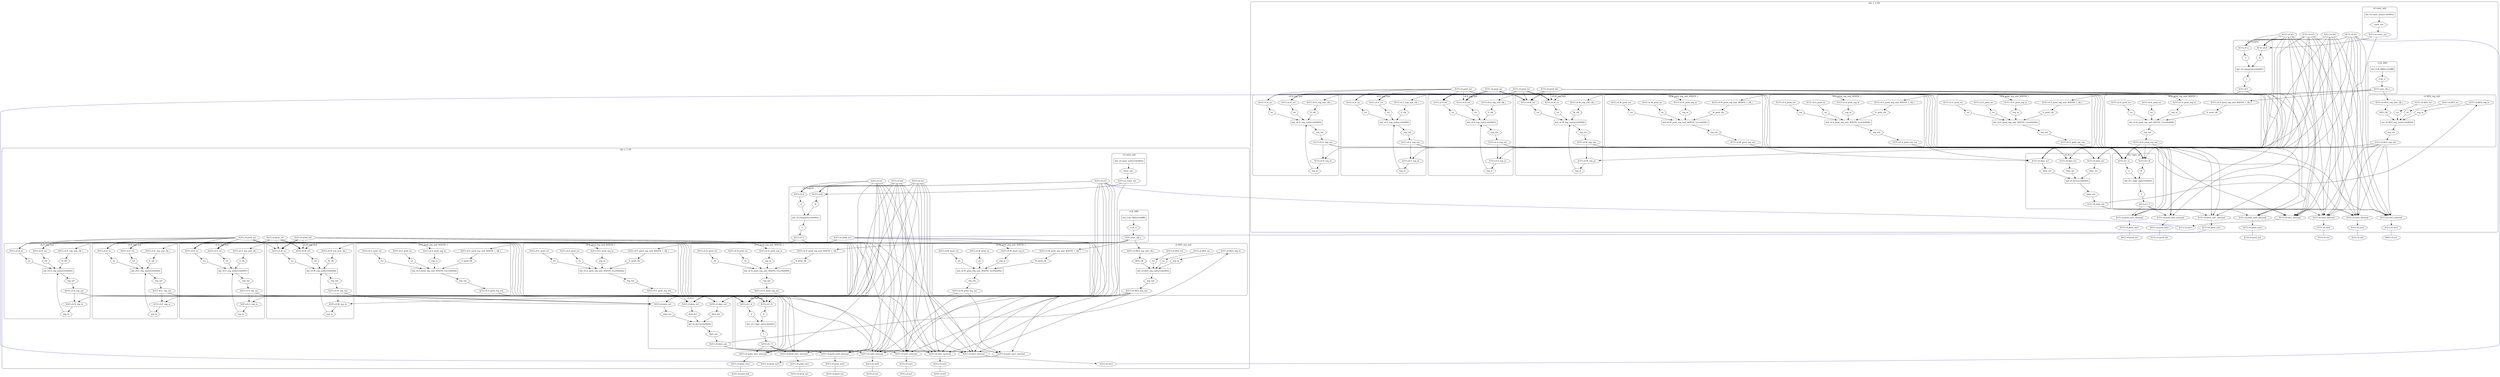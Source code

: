 digraph G {
rankdir=TB;
layout=dot;
subgraph cluster_1_3 {
label="tile_1_3_PE";
margin=15;
style=rounded;
rank=source;
subgraph cluster_1_3_CLK_DRV {
label="CLK_DRV";
"X1Y3.bel_CLK_DRV" [label="bel_CLK_DRV(z=0xffff)", shape=box];
"X1Y3.CLK_DRV.CLK_O" [label="CLK_O", shape=hexagon];
"X1Y3.bel_CLK_DRV" -> "X1Y3.CLK_DRV.CLK_O";
"X1Y3.user_clk_o";
"X1Y3.CLK_DRV.CLK_O" -> "X1Y3.user_clk_o";
}

subgraph "cluster_1_3_c0.ALU" {
label="c0.ALU";
"X1Y3.bel_c0.ALU" [label="bel_c0.ALU(z=0x0000)", shape=box];
"X1Y3.c0.ALU.data_in1" [label="data_in1", shape=hexagon];
"X1Y3.c0.data_in1";
"X1Y3.c0.data_in1" -> "X1Y3.c0.ALU.data_in1";
"X1Y3.c0.ALU.data_in1" -> "X1Y3.bel_c0.ALU";
"X1Y3.c0.ALU.data_in2" [label="data_in2", shape=hexagon];
"X1Y3.c0.data_in2";
"X1Y3.c0.data_in2" -> "X1Y3.c0.ALU.data_in2";
"X1Y3.c0.ALU.data_in2" -> "X1Y3.bel_c0.ALU";
"X1Y3.c0.ALU.data_in3" [label="data_in3", shape=hexagon];
"X1Y3.c0.data_in3";
"X1Y3.c0.data_in3" -> "X1Y3.c0.ALU.data_in3";
"X1Y3.c0.ALU.data_in3" -> "X1Y3.bel_c0.ALU";
"X1Y3.c0.ALU.data_out" [label="data_out", shape=hexagon];
"X1Y3.bel_c0.ALU" -> "X1Y3.c0.ALU.data_out";
"X1Y3.c0.data_out";
"X1Y3.c0.ALU.data_out" -> "X1Y3.c0.data_out";
}

subgraph "cluster_1_3_c0.compare" {
label="c0.compare";
"X1Y3.bel_c0.compare" [label="bel_c0.compare(z=0x0001)", shape=box];
"X1Y3.c0.compare.A" [label=A, shape=hexagon];
"X1Y3.c0.A";
"X1Y3.c0.A" -> "X1Y3.c0.compare.A";
"X1Y3.c0.compare.A" -> "X1Y3.bel_c0.compare";
"X1Y3.c0.compare.B" [label=B, shape=hexagon];
"X1Y3.c0.B";
"X1Y3.c0.B" -> "X1Y3.c0.compare.B";
"X1Y3.c0.compare.B" -> "X1Y3.bel_c0.compare";
"X1Y3.c0.compare.Y" [label=Y, shape=hexagon];
"X1Y3.bel_c0.compare" -> "X1Y3.c0.compare.Y";
"X1Y3.c0.Y";
"X1Y3.c0.compare.Y" -> "X1Y3.c0.Y";
}

subgraph "cluster_1_3_c0.const_unit" {
label="c0.const_unit";
"X1Y3.bel_c0.const_unit" [label="bel_c0.const_unit(z=0x0002)", shape=box];
"X1Y3.c0.const_unit.const_out" [label="const_out", shape=hexagon];
"X1Y3.bel_c0.const_unit" -> "X1Y3.c0.const_unit.const_out";
"X1Y3.c0.const_out";
"X1Y3.c0.const_unit.const_out" -> "X1Y3.c0.const_out";
}

subgraph "cluster_1_3_c0.l_logic_op" {
label="c0.l_logic_op";
"X1Y3.bel_c0.l_logic_op" [label="bel_c0.l_logic_op(z=0x0003)", shape=box];
"X1Y3.c0.l_logic_op.Y" [label=Y, shape=hexagon];
"X1Y3.bel_c0.l_logic_op" -> "X1Y3.c0.l_logic_op.Y";
"X1Y3.c0.l_Y";
"X1Y3.c0.l_logic_op.Y" -> "X1Y3.c0.l_Y";
"X1Y3.c0.l_logic_op.A" [label=A, shape=hexagon];
"X1Y3.c0.l_A";
"X1Y3.c0.l_A" -> "X1Y3.c0.l_logic_op.A";
"X1Y3.c0.l_logic_op.A" -> "X1Y3.bel_c0.l_logic_op";
"X1Y3.c0.l_logic_op.B" [label=B, shape=hexagon];
"X1Y3.c0.l_B";
"X1Y3.c0.l_B" -> "X1Y3.c0.l_logic_op.B";
"X1Y3.c0.l_logic_op.B" -> "X1Y3.bel_c0.l_logic_op";
}

subgraph "cluster_1_3_c0.RES_reg_unit" {
label="c0.RES_reg_unit";
"X1Y3.bel_c0.RES_reg_unit" [label="bel_c0.RES_reg_unit(z=0x0004)", shape=box];
"X1Y3.c0.RES_reg_unit.en" [label=en, shape=hexagon];
"X1Y3.c0.RES_en";
"X1Y3.c0.RES_en" -> "X1Y3.c0.RES_reg_unit.en";
"X1Y3.c0.RES_reg_unit.en" -> "X1Y3.bel_c0.RES_reg_unit";
"X1Y3.c0.RES_reg_unit.reg_in" [label="reg_in", shape=hexagon];
"X1Y3.c0.RES_reg_in";
"X1Y3.c0.RES_reg_in" -> "X1Y3.c0.RES_reg_unit.reg_in";
"X1Y3.c0.RES_reg_unit.reg_in" -> "X1Y3.bel_c0.RES_reg_unit";
"X1Y3.c0.RES_reg_unit.rst" [label=rst, shape=hexagon];
"X1Y3.c0.RES_rst";
"X1Y3.c0.RES_rst" -> "X1Y3.c0.RES_reg_unit.rst";
"X1Y3.c0.RES_reg_unit.rst" -> "X1Y3.bel_c0.RES_reg_unit";
"X1Y3.c0.RES_reg_unit.reg_out" [label="reg_out", shape=hexagon];
"X1Y3.bel_c0.RES_reg_unit" -> "X1Y3.c0.RES_reg_unit.reg_out";
"X1Y3.c0.RES_reg_out";
"X1Y3.c0.RES_reg_unit.reg_out" -> "X1Y3.c0.RES_reg_out";
"X1Y3.c0.RES_reg_unit.RES_clk" [label="RES_clk", shape=hexagon];
"X1Y3.c0.RES_reg_unit_clk_i";
"X1Y3.c0.RES_reg_unit_clk_i" -> "X1Y3.c0.RES_reg_unit.RES_clk";
"X1Y3.c0.RES_reg_unit.RES_clk" -> "X1Y3.bel_c0.RES_reg_unit";
}

subgraph "cluster_1_3_c0.N_reg_unit" {
label="c0.N_reg_unit";
"X1Y3.bel_c0.N_reg_unit" [label="bel_c0.N_reg_unit(z=0x0005)", shape=box];
"X1Y3.c0.N_reg_unit.en" [label=en, shape=hexagon];
"X1Y3.c0.N_en";
"X1Y3.c0.N_en" -> "X1Y3.c0.N_reg_unit.en";
"X1Y3.c0.N_reg_unit.en" -> "X1Y3.bel_c0.N_reg_unit";
"X1Y3.c0.N_reg_unit.reg_in" [label="reg_in", shape=hexagon];
"X1Y3.c0.N_reg_in";
"X1Y3.c0.N_reg_in" -> "X1Y3.c0.N_reg_unit.reg_in";
"X1Y3.c0.N_reg_unit.reg_in" -> "X1Y3.bel_c0.N_reg_unit";
"X1Y3.c0.N_reg_unit.rst" [label=rst, shape=hexagon];
"X1Y3.c0.N_rst";
"X1Y3.c0.N_rst" -> "X1Y3.c0.N_reg_unit.rst";
"X1Y3.c0.N_reg_unit.rst" -> "X1Y3.bel_c0.N_reg_unit";
"X1Y3.c0.N_reg_unit.reg_out" [label="reg_out", shape=hexagon];
"X1Y3.bel_c0.N_reg_unit" -> "X1Y3.c0.N_reg_unit.reg_out";
"X1Y3.c0.N_reg_out";
"X1Y3.c0.N_reg_unit.reg_out" -> "X1Y3.c0.N_reg_out";
"X1Y3.c0.N_reg_unit.N_clk" [label="N_clk", shape=hexagon];
"X1Y3.c0.N_reg_unit_clk_i";
"X1Y3.c0.N_reg_unit_clk_i" -> "X1Y3.c0.N_reg_unit.N_clk";
"X1Y3.c0.N_reg_unit.N_clk" -> "X1Y3.bel_c0.N_reg_unit";
}

subgraph "cluster_1_3_c0.E_reg_unit" {
label="c0.E_reg_unit";
"X1Y3.bel_c0.E_reg_unit" [label="bel_c0.E_reg_unit(z=0x0006)", shape=box];
"X1Y3.c0.E_reg_unit.en" [label=en, shape=hexagon];
"X1Y3.c0.E_en";
"X1Y3.c0.E_en" -> "X1Y3.c0.E_reg_unit.en";
"X1Y3.c0.E_reg_unit.en" -> "X1Y3.bel_c0.E_reg_unit";
"X1Y3.c0.E_reg_unit.reg_in" [label="reg_in", shape=hexagon];
"X1Y3.c0.E_reg_in";
"X1Y3.c0.E_reg_in" -> "X1Y3.c0.E_reg_unit.reg_in";
"X1Y3.c0.E_reg_unit.reg_in" -> "X1Y3.bel_c0.E_reg_unit";
"X1Y3.c0.E_reg_unit.rst" [label=rst, shape=hexagon];
"X1Y3.c0.E_rst";
"X1Y3.c0.E_rst" -> "X1Y3.c0.E_reg_unit.rst";
"X1Y3.c0.E_reg_unit.rst" -> "X1Y3.bel_c0.E_reg_unit";
"X1Y3.c0.E_reg_unit.reg_out" [label="reg_out", shape=hexagon];
"X1Y3.bel_c0.E_reg_unit" -> "X1Y3.c0.E_reg_unit.reg_out";
"X1Y3.c0.E_reg_out";
"X1Y3.c0.E_reg_unit.reg_out" -> "X1Y3.c0.E_reg_out";
"X1Y3.c0.E_reg_unit.E_clk" [label="E_clk", shape=hexagon];
"X1Y3.c0.E_reg_unit_clk_i";
"X1Y3.c0.E_reg_unit_clk_i" -> "X1Y3.c0.E_reg_unit.E_clk";
"X1Y3.c0.E_reg_unit.E_clk" -> "X1Y3.bel_c0.E_reg_unit";
}

subgraph "cluster_1_3_c0.S_reg_unit" {
label="c0.S_reg_unit";
"X1Y3.bel_c0.S_reg_unit" [label="bel_c0.S_reg_unit(z=0x0007)", shape=box];
"X1Y3.c0.S_reg_unit.en" [label=en, shape=hexagon];
"X1Y3.c0.S_en";
"X1Y3.c0.S_en" -> "X1Y3.c0.S_reg_unit.en";
"X1Y3.c0.S_reg_unit.en" -> "X1Y3.bel_c0.S_reg_unit";
"X1Y3.c0.S_reg_unit.reg_in" [label="reg_in", shape=hexagon];
"X1Y3.c0.S_reg_in";
"X1Y3.c0.S_reg_in" -> "X1Y3.c0.S_reg_unit.reg_in";
"X1Y3.c0.S_reg_unit.reg_in" -> "X1Y3.bel_c0.S_reg_unit";
"X1Y3.c0.S_reg_unit.rst" [label=rst, shape=hexagon];
"X1Y3.c0.S_rst";
"X1Y3.c0.S_rst" -> "X1Y3.c0.S_reg_unit.rst";
"X1Y3.c0.S_reg_unit.rst" -> "X1Y3.bel_c0.S_reg_unit";
"X1Y3.c0.S_reg_unit.reg_out" [label="reg_out", shape=hexagon];
"X1Y3.bel_c0.S_reg_unit" -> "X1Y3.c0.S_reg_unit.reg_out";
"X1Y3.c0.S_reg_out";
"X1Y3.c0.S_reg_unit.reg_out" -> "X1Y3.c0.S_reg_out";
"X1Y3.c0.S_reg_unit.S_clk" [label="S_clk", shape=hexagon];
"X1Y3.c0.S_reg_unit_clk_i";
"X1Y3.c0.S_reg_unit_clk_i" -> "X1Y3.c0.S_reg_unit.S_clk";
"X1Y3.c0.S_reg_unit.S_clk" -> "X1Y3.bel_c0.S_reg_unit";
}

subgraph "cluster_1_3_c0.W_reg_unit" {
label="c0.W_reg_unit";
"X1Y3.bel_c0.W_reg_unit" [label="bel_c0.W_reg_unit(z=0x0008)", shape=box];
"X1Y3.c0.W_reg_unit.en" [label=en, shape=hexagon];
"X1Y3.c0.W_en";
"X1Y3.c0.W_en" -> "X1Y3.c0.W_reg_unit.en";
"X1Y3.c0.W_reg_unit.en" -> "X1Y3.bel_c0.W_reg_unit";
"X1Y3.c0.W_reg_unit.reg_in" [label="reg_in", shape=hexagon];
"X1Y3.c0.W_reg_in";
"X1Y3.c0.W_reg_in" -> "X1Y3.c0.W_reg_unit.reg_in";
"X1Y3.c0.W_reg_unit.reg_in" -> "X1Y3.bel_c0.W_reg_unit";
"X1Y3.c0.W_reg_unit.rst" [label=rst, shape=hexagon];
"X1Y3.c0.W_rst";
"X1Y3.c0.W_rst" -> "X1Y3.c0.W_reg_unit.rst";
"X1Y3.c0.W_reg_unit.rst" -> "X1Y3.bel_c0.W_reg_unit";
"X1Y3.c0.W_reg_unit.reg_out" [label="reg_out", shape=hexagon];
"X1Y3.bel_c0.W_reg_unit" -> "X1Y3.c0.W_reg_unit.reg_out";
"X1Y3.c0.W_reg_out";
"X1Y3.c0.W_reg_unit.reg_out" -> "X1Y3.c0.W_reg_out";
"X1Y3.c0.W_reg_unit.W_clk" [label="W_clk", shape=hexagon];
"X1Y3.c0.W_reg_unit_clk_i";
"X1Y3.c0.W_reg_unit_clk_i" -> "X1Y3.c0.W_reg_unit.W_clk";
"X1Y3.c0.W_reg_unit.W_clk" -> "X1Y3.bel_c0.W_reg_unit";
}

subgraph "cluster_1_3_c0.N_pred_reg_unit_WIDTH_1" {
label="c0.N_pred_reg_unit_WIDTH_1";
"X1Y3.bel_c0.N_pred_reg_unit_WIDTH_1" [label="bel_c0.N_pred_reg_unit_WIDTH_1(z=0x0009)", shape=box];
"X1Y3.c0.N_pred_reg_unit_WIDTH_1.en" [label=en, shape=hexagon];
"X1Y3.c0.N_pred_en";
"X1Y3.c0.N_pred_en" -> "X1Y3.c0.N_pred_reg_unit_WIDTH_1.en";
"X1Y3.c0.N_pred_reg_unit_WIDTH_1.en" -> "X1Y3.bel_c0.N_pred_reg_unit_WIDTH_1";
"X1Y3.c0.N_pred_reg_unit_WIDTH_1.rst" [label=rst, shape=hexagon];
"X1Y3.c0.N_pred_rst";
"X1Y3.c0.N_pred_rst" -> "X1Y3.c0.N_pred_reg_unit_WIDTH_1.rst";
"X1Y3.c0.N_pred_reg_unit_WIDTH_1.rst" -> "X1Y3.bel_c0.N_pred_reg_unit_WIDTH_1";
"X1Y3.c0.N_pred_reg_unit_WIDTH_1.reg_in" [label="reg_in", shape=hexagon];
"X1Y3.c0.N_pred_reg_in";
"X1Y3.c0.N_pred_reg_in" -> "X1Y3.c0.N_pred_reg_unit_WIDTH_1.reg_in";
"X1Y3.c0.N_pred_reg_unit_WIDTH_1.reg_in" -> "X1Y3.bel_c0.N_pred_reg_unit_WIDTH_1";
"X1Y3.c0.N_pred_reg_unit_WIDTH_1.reg_out" [label="reg_out", shape=hexagon];
"X1Y3.bel_c0.N_pred_reg_unit_WIDTH_1" -> "X1Y3.c0.N_pred_reg_unit_WIDTH_1.reg_out";
"X1Y3.c0.N_pred_reg_out";
"X1Y3.c0.N_pred_reg_unit_WIDTH_1.reg_out" -> "X1Y3.c0.N_pred_reg_out";
"X1Y3.c0.N_pred_reg_unit_WIDTH_1.N_pred_clk" [label="N_pred_clk", shape=hexagon];
"X1Y3.c0.N_pred_reg_unit_WIDTH_1_clk_i";
"X1Y3.c0.N_pred_reg_unit_WIDTH_1_clk_i" -> "X1Y3.c0.N_pred_reg_unit_WIDTH_1.N_pred_clk";
"X1Y3.c0.N_pred_reg_unit_WIDTH_1.N_pred_clk" -> "X1Y3.bel_c0.N_pred_reg_unit_WIDTH_1";
}

subgraph "cluster_1_3_c0.E_pred_reg_unit_WIDTH_1" {
label="c0.E_pred_reg_unit_WIDTH_1";
"X1Y3.bel_c0.E_pred_reg_unit_WIDTH_1" [label="bel_c0.E_pred_reg_unit_WIDTH_1(z=0x000a)", shape=box];
"X1Y3.c0.E_pred_reg_unit_WIDTH_1.en" [label=en, shape=hexagon];
"X1Y3.c0.E_pred_en";
"X1Y3.c0.E_pred_en" -> "X1Y3.c0.E_pred_reg_unit_WIDTH_1.en";
"X1Y3.c0.E_pred_reg_unit_WIDTH_1.en" -> "X1Y3.bel_c0.E_pred_reg_unit_WIDTH_1";
"X1Y3.c0.E_pred_reg_unit_WIDTH_1.rst" [label=rst, shape=hexagon];
"X1Y3.c0.E_pred_rst";
"X1Y3.c0.E_pred_rst" -> "X1Y3.c0.E_pred_reg_unit_WIDTH_1.rst";
"X1Y3.c0.E_pred_reg_unit_WIDTH_1.rst" -> "X1Y3.bel_c0.E_pred_reg_unit_WIDTH_1";
"X1Y3.c0.E_pred_reg_unit_WIDTH_1.reg_in" [label="reg_in", shape=hexagon];
"X1Y3.c0.E_pred_reg_in";
"X1Y3.c0.E_pred_reg_in" -> "X1Y3.c0.E_pred_reg_unit_WIDTH_1.reg_in";
"X1Y3.c0.E_pred_reg_unit_WIDTH_1.reg_in" -> "X1Y3.bel_c0.E_pred_reg_unit_WIDTH_1";
"X1Y3.c0.E_pred_reg_unit_WIDTH_1.reg_out" [label="reg_out", shape=hexagon];
"X1Y3.bel_c0.E_pred_reg_unit_WIDTH_1" -> "X1Y3.c0.E_pred_reg_unit_WIDTH_1.reg_out";
"X1Y3.c0.E_pred_reg_out";
"X1Y3.c0.E_pred_reg_unit_WIDTH_1.reg_out" -> "X1Y3.c0.E_pred_reg_out";
"X1Y3.c0.E_pred_reg_unit_WIDTH_1.E_pred_clk" [label="E_pred_clk", shape=hexagon];
"X1Y3.c0.E_pred_reg_unit_WIDTH_1_clk_i";
"X1Y3.c0.E_pred_reg_unit_WIDTH_1_clk_i" -> "X1Y3.c0.E_pred_reg_unit_WIDTH_1.E_pred_clk";
"X1Y3.c0.E_pred_reg_unit_WIDTH_1.E_pred_clk" -> "X1Y3.bel_c0.E_pred_reg_unit_WIDTH_1";
}

subgraph "cluster_1_3_c0.S_pred_reg_unit_WIDTH_1" {
label="c0.S_pred_reg_unit_WIDTH_1";
"X1Y3.bel_c0.S_pred_reg_unit_WIDTH_1" [label="bel_c0.S_pred_reg_unit_WIDTH_1(z=0x000b)", shape=box];
"X1Y3.c0.S_pred_reg_unit_WIDTH_1.en" [label=en, shape=hexagon];
"X1Y3.c0.S_pred_en";
"X1Y3.c0.S_pred_en" -> "X1Y3.c0.S_pred_reg_unit_WIDTH_1.en";
"X1Y3.c0.S_pred_reg_unit_WIDTH_1.en" -> "X1Y3.bel_c0.S_pred_reg_unit_WIDTH_1";
"X1Y3.c0.S_pred_reg_unit_WIDTH_1.rst" [label=rst, shape=hexagon];
"X1Y3.c0.S_pred_rst";
"X1Y3.c0.S_pred_rst" -> "X1Y3.c0.S_pred_reg_unit_WIDTH_1.rst";
"X1Y3.c0.S_pred_reg_unit_WIDTH_1.rst" -> "X1Y3.bel_c0.S_pred_reg_unit_WIDTH_1";
"X1Y3.c0.S_pred_reg_unit_WIDTH_1.reg_in" [label="reg_in", shape=hexagon];
"X1Y3.c0.S_pred_reg_in";
"X1Y3.c0.S_pred_reg_in" -> "X1Y3.c0.S_pred_reg_unit_WIDTH_1.reg_in";
"X1Y3.c0.S_pred_reg_unit_WIDTH_1.reg_in" -> "X1Y3.bel_c0.S_pred_reg_unit_WIDTH_1";
"X1Y3.c0.S_pred_reg_unit_WIDTH_1.reg_out" [label="reg_out", shape=hexagon];
"X1Y3.bel_c0.S_pred_reg_unit_WIDTH_1" -> "X1Y3.c0.S_pred_reg_unit_WIDTH_1.reg_out";
"X1Y3.c0.S_pred_reg_out";
"X1Y3.c0.S_pred_reg_unit_WIDTH_1.reg_out" -> "X1Y3.c0.S_pred_reg_out";
"X1Y3.c0.S_pred_reg_unit_WIDTH_1.S_pred_clk" [label="S_pred_clk", shape=hexagon];
"X1Y3.c0.S_pred_reg_unit_WIDTH_1_clk_i";
"X1Y3.c0.S_pred_reg_unit_WIDTH_1_clk_i" -> "X1Y3.c0.S_pred_reg_unit_WIDTH_1.S_pred_clk";
"X1Y3.c0.S_pred_reg_unit_WIDTH_1.S_pred_clk" -> "X1Y3.bel_c0.S_pred_reg_unit_WIDTH_1";
}

subgraph "cluster_1_3_c0.W_pred_reg_unit_WIDTH_1" {
label="c0.W_pred_reg_unit_WIDTH_1";
"X1Y3.bel_c0.W_pred_reg_unit_WIDTH_1" [label="bel_c0.W_pred_reg_unit_WIDTH_1(z=0x000c)", shape=box];
"X1Y3.c0.W_pred_reg_unit_WIDTH_1.en" [label=en, shape=hexagon];
"X1Y3.c0.W_pred_en";
"X1Y3.c0.W_pred_en" -> "X1Y3.c0.W_pred_reg_unit_WIDTH_1.en";
"X1Y3.c0.W_pred_reg_unit_WIDTH_1.en" -> "X1Y3.bel_c0.W_pred_reg_unit_WIDTH_1";
"X1Y3.c0.W_pred_reg_unit_WIDTH_1.rst" [label=rst, shape=hexagon];
"X1Y3.c0.W_pred_rst";
"X1Y3.c0.W_pred_rst" -> "X1Y3.c0.W_pred_reg_unit_WIDTH_1.rst";
"X1Y3.c0.W_pred_reg_unit_WIDTH_1.rst" -> "X1Y3.bel_c0.W_pred_reg_unit_WIDTH_1";
"X1Y3.c0.W_pred_reg_unit_WIDTH_1.reg_in" [label="reg_in", shape=hexagon];
"X1Y3.c0.W_pred_reg_in";
"X1Y3.c0.W_pred_reg_in" -> "X1Y3.c0.W_pred_reg_unit_WIDTH_1.reg_in";
"X1Y3.c0.W_pred_reg_unit_WIDTH_1.reg_in" -> "X1Y3.bel_c0.W_pred_reg_unit_WIDTH_1";
"X1Y3.c0.W_pred_reg_unit_WIDTH_1.reg_out" [label="reg_out", shape=hexagon];
"X1Y3.bel_c0.W_pred_reg_unit_WIDTH_1" -> "X1Y3.c0.W_pred_reg_unit_WIDTH_1.reg_out";
"X1Y3.c0.W_pred_reg_out";
"X1Y3.c0.W_pred_reg_unit_WIDTH_1.reg_out" -> "X1Y3.c0.W_pred_reg_out";
"X1Y3.c0.W_pred_reg_unit_WIDTH_1.W_pred_clk" [label="W_pred_clk", shape=hexagon];
"X1Y3.c0.W_pred_reg_unit_WIDTH_1_clk_i";
"X1Y3.c0.W_pred_reg_unit_WIDTH_1_clk_i" -> "X1Y3.c0.W_pred_reg_unit_WIDTH_1.W_pred_clk";
"X1Y3.c0.W_pred_reg_unit_WIDTH_1.W_pred_clk" -> "X1Y3.bel_c0.W_pred_reg_unit_WIDTH_1";
}

"X1Y3.user_clk_o" -> "X1Y3.c0.RES_reg_unit_clk_i";
"X1Y3.user_clk_o" -> "X1Y3.c0.N_reg_unit_clk_i";
"X1Y3.user_clk_o" -> "X1Y3.c0.E_reg_unit_clk_i";
"X1Y3.user_clk_o" -> "X1Y3.c0.S_reg_unit_clk_i";
"X1Y3.user_clk_o" -> "X1Y3.c0.W_reg_unit_clk_i";
"X1Y3.user_clk_o" -> "X1Y3.c0.N_pred_reg_unit_WIDTH_1_clk_i";
"X1Y3.user_clk_o" -> "X1Y3.c0.E_pred_reg_unit_WIDTH_1_clk_i";
"X1Y3.user_clk_o" -> "X1Y3.c0.S_pred_reg_unit_WIDTH_1_clk_i";
"X1Y3.user_clk_o" -> "X1Y3.c0.W_pred_reg_unit_WIDTH_1_clk_i";
"X1Y3.c0.out0_internal" -> "X1Y3.c0.out0";
"X1Y3.c0.pred_out0_internal" -> "X1Y3.c0.pred_out0";
"X1Y3.c0.out1_internal" -> "X1Y3.c0.out1";
"X1Y3.c0.pred_out1_internal" -> "X1Y3.c0.pred_out1";
"X1Y3.c0.out2_internal" -> "X1Y3.c0.out2";
"X1Y3.c0.pred_out2_internal" -> "X1Y3.c0.pred_out2";
"X1Y3.c0.out3_internal" -> "X1Y3.c0.out3";
"X1Y3.c0.pred_out3_internal" -> "X1Y3.c0.pred_out3";
"X1Y3.c0.data_out" -> "X1Y3.c0.out0_internal";
"X1Y3.c0.RES_reg_out" -> "X1Y3.c0.out0_internal";
"X1Y3.c0.in0" -> "X1Y3.c0.out0_internal";
"X1Y3.c0.in1" -> "X1Y3.c0.out0_internal";
"X1Y3.c0.in2" -> "X1Y3.c0.out0_internal";
"X1Y3.c0.in3" -> "X1Y3.c0.out0_internal";
"X1Y3.c0.N_reg_out" -> "X1Y3.c0.out0_internal";
"X1Y3.c0.data_out" -> "X1Y3.c0.out1_internal";
"X1Y3.c0.RES_reg_out" -> "X1Y3.c0.out1_internal";
"X1Y3.c0.in0" -> "X1Y3.c0.out1_internal";
"X1Y3.c0.in1" -> "X1Y3.c0.out1_internal";
"X1Y3.c0.in2" -> "X1Y3.c0.out1_internal";
"X1Y3.c0.in3" -> "X1Y3.c0.out1_internal";
"X1Y3.c0.E_reg_out" -> "X1Y3.c0.out1_internal";
"X1Y3.c0.data_out" -> "X1Y3.c0.out2_internal";
"X1Y3.c0.RES_reg_out" -> "X1Y3.c0.out2_internal";
"X1Y3.c0.in0" -> "X1Y3.c0.out2_internal";
"X1Y3.c0.in1" -> "X1Y3.c0.out2_internal";
"X1Y3.c0.in2" -> "X1Y3.c0.out2_internal";
"X1Y3.c0.in3" -> "X1Y3.c0.out2_internal";
"X1Y3.c0.S_reg_out" -> "X1Y3.c0.out2_internal";
"X1Y3.c0.data_out" -> "X1Y3.c0.out3_internal";
"X1Y3.c0.RES_reg_out" -> "X1Y3.c0.out3_internal";
"X1Y3.c0.in0" -> "X1Y3.c0.out3_internal";
"X1Y3.c0.in1" -> "X1Y3.c0.out3_internal";
"X1Y3.c0.in2" -> "X1Y3.c0.out3_internal";
"X1Y3.c0.in3" -> "X1Y3.c0.out3_internal";
"X1Y3.c0.W_reg_out" -> "X1Y3.c0.out3_internal";
"X1Y3.c0.N_pred_reg_out" -> "X1Y3.c0.pred_out0_internal";
"X1Y3.c0.pred_in0" -> "X1Y3.c0.pred_out0_internal";
"X1Y3.c0.l_Y" -> "X1Y3.c0.pred_out0_internal";
"X1Y3.c0.Y" -> "X1Y3.c0.pred_out0_internal";
"X1Y3.c0.E_pred_reg_out" -> "X1Y3.c0.pred_out1_internal";
"X1Y3.c0.pred_in1" -> "X1Y3.c0.pred_out1_internal";
"X1Y3.c0.l_Y" -> "X1Y3.c0.pred_out1_internal";
"X1Y3.c0.Y" -> "X1Y3.c0.pred_out1_internal";
"X1Y3.c0.S_pred_reg_out" -> "X1Y3.c0.pred_out2_internal";
"X1Y3.c0.pred_in2" -> "X1Y3.c0.pred_out2_internal";
"X1Y3.c0.l_Y" -> "X1Y3.c0.pred_out2_internal";
"X1Y3.c0.Y" -> "X1Y3.c0.pred_out2_internal";
"X1Y3.c0.W_pred_reg_out" -> "X1Y3.c0.pred_out3_internal";
"X1Y3.c0.pred_in3" -> "X1Y3.c0.pred_out3_internal";
"X1Y3.c0.l_Y" -> "X1Y3.c0.pred_out3_internal";
"X1Y3.c0.Y" -> "X1Y3.c0.pred_out3_internal";
"X1Y3.c0.in0" -> "X1Y3.c0.data_in1";
"X1Y3.c0.in1" -> "X1Y3.c0.data_in1";
"X1Y3.c0.in2" -> "X1Y3.c0.data_in1";
"X1Y3.c0.in3" -> "X1Y3.c0.data_in1";
"X1Y3.c0.RES_reg_out" -> "X1Y3.c0.data_in1";
"X1Y3.c0.N_reg_out" -> "X1Y3.c0.data_in1";
"X1Y3.c0.E_reg_out" -> "X1Y3.c0.data_in1";
"X1Y3.c0.S_reg_out" -> "X1Y3.c0.data_in1";
"X1Y3.c0.W_reg_out" -> "X1Y3.c0.data_in1";
"X1Y3.c0.in0" -> "X1Y3.c0.data_in2";
"X1Y3.c0.in1" -> "X1Y3.c0.data_in2";
"X1Y3.c0.in2" -> "X1Y3.c0.data_in2";
"X1Y3.c0.in3" -> "X1Y3.c0.data_in2";
"X1Y3.c0.const_out" -> "X1Y3.c0.data_in2";
"X1Y3.c0.RES_reg_out" -> "X1Y3.c0.data_in2";
"X1Y3.c0.N_reg_out" -> "X1Y3.c0.data_in2";
"X1Y3.c0.E_reg_out" -> "X1Y3.c0.data_in2";
"X1Y3.c0.S_reg_out" -> "X1Y3.c0.data_in2";
"X1Y3.c0.W_reg_out" -> "X1Y3.c0.data_in2";
"X1Y3.c0.pred_in0" -> "X1Y3.c0.data_in3";
"X1Y3.c0.pred_in1" -> "X1Y3.c0.data_in3";
"X1Y3.c0.pred_in2" -> "X1Y3.c0.data_in3";
"X1Y3.c0.pred_in3" -> "X1Y3.c0.data_in3";
"X1Y3.c0.Y" -> "X1Y3.c0.data_in3";
"X1Y3.c0.in0" -> "X1Y3.c0.A";
"X1Y3.c0.in1" -> "X1Y3.c0.A";
"X1Y3.c0.in2" -> "X1Y3.c0.A";
"X1Y3.c0.in3" -> "X1Y3.c0.A";
"X1Y3.c0.in0" -> "X1Y3.c0.B";
"X1Y3.c0.in1" -> "X1Y3.c0.B";
"X1Y3.c0.in2" -> "X1Y3.c0.B";
"X1Y3.c0.in3" -> "X1Y3.c0.B";
"X1Y3.c0.const_out" -> "X1Y3.c0.B";
"X1Y3.c0.pred_in0" -> "X1Y3.c0.l_A";
"X1Y3.c0.pred_in1" -> "X1Y3.c0.l_A";
"X1Y3.c0.pred_in2" -> "X1Y3.c0.l_A";
"X1Y3.c0.data_in3" -> "X1Y3.c0.l_A";
"X1Y3.c0.N_pred_reg_out" -> "X1Y3.c0.l_A";
"X1Y3.c0.E_pred_reg_out" -> "X1Y3.c0.l_A";
"X1Y3.c0.S_pred_reg_out" -> "X1Y3.c0.l_A";
"X1Y3.c0.W_pred_reg_out" -> "X1Y3.c0.l_A";
"X1Y3.c0.pred_in0" -> "X1Y3.c0.l_B";
"X1Y3.c0.pred_in1" -> "X1Y3.c0.l_B";
"X1Y3.c0.pred_in2" -> "X1Y3.c0.l_B";
"X1Y3.c0.data_in3" -> "X1Y3.c0.l_B";
"X1Y3.c0.N_pred_reg_out" -> "X1Y3.c0.l_B";
"X1Y3.c0.E_pred_reg_out" -> "X1Y3.c0.l_B";
"X1Y3.c0.S_pred_reg_out" -> "X1Y3.c0.l_B";
"X1Y3.c0.W_pred_reg_out" -> "X1Y3.c0.l_B";
"X1Y3.c0.data_out" -> "X1Y3.c0.RES_reg_in";
"X1Y3.c0.Y" -> "X1Y3.c0.N_en";
"X1Y3.c0.pred_in0" -> "X1Y3.c0.N_en";
"X1Y3.c0.pred_in1" -> "X1Y3.c0.N_en";
"X1Y3.c0.pred_in2" -> "X1Y3.c0.N_en";
"X1Y3.c0.pred_in3" -> "X1Y3.c0.N_en";
"X1Y3.c0.in0" -> "X1Y3.c0.N_reg_in";
"X1Y3.c0.N_reg_out" -> "X1Y3.c0.N_reg_in";
"X1Y3.c0.Y" -> "X1Y3.c0.N_rst";
"X1Y3.c0.pred_in0" -> "X1Y3.c0.N_rst";
"X1Y3.c0.pred_in1" -> "X1Y3.c0.N_rst";
"X1Y3.c0.pred_in2" -> "X1Y3.c0.N_rst";
"X1Y3.c0.pred_in3" -> "X1Y3.c0.N_rst";
"X1Y3.c0.Y" -> "X1Y3.c0.E_en";
"X1Y3.c0.pred_in0" -> "X1Y3.c0.E_en";
"X1Y3.c0.pred_in1" -> "X1Y3.c0.E_en";
"X1Y3.c0.pred_in2" -> "X1Y3.c0.E_en";
"X1Y3.c0.pred_in3" -> "X1Y3.c0.E_en";
"X1Y3.c0.in1" -> "X1Y3.c0.E_reg_in";
"X1Y3.c0.E_reg_out" -> "X1Y3.c0.E_reg_in";
"X1Y3.c0.Y" -> "X1Y3.c0.E_rst";
"X1Y3.c0.pred_in0" -> "X1Y3.c0.E_rst";
"X1Y3.c0.pred_in1" -> "X1Y3.c0.E_rst";
"X1Y3.c0.pred_in2" -> "X1Y3.c0.E_rst";
"X1Y3.c0.pred_in3" -> "X1Y3.c0.E_rst";
"X1Y3.c0.Y" -> "X1Y3.c0.S_en";
"X1Y3.c0.pred_in0" -> "X1Y3.c0.S_en";
"X1Y3.c0.pred_in1" -> "X1Y3.c0.S_en";
"X1Y3.c0.pred_in2" -> "X1Y3.c0.S_en";
"X1Y3.c0.pred_in3" -> "X1Y3.c0.S_en";
"X1Y3.c0.in2" -> "X1Y3.c0.S_reg_in";
"X1Y3.c0.S_reg_out" -> "X1Y3.c0.S_reg_in";
"X1Y3.c0.Y" -> "X1Y3.c0.S_rst";
"X1Y3.c0.pred_in0" -> "X1Y3.c0.S_rst";
"X1Y3.c0.pred_in1" -> "X1Y3.c0.S_rst";
"X1Y3.c0.pred_in2" -> "X1Y3.c0.S_rst";
"X1Y3.c0.pred_in3" -> "X1Y3.c0.S_rst";
"X1Y3.c0.Y" -> "X1Y3.c0.W_en";
"X1Y3.c0.pred_in0" -> "X1Y3.c0.W_en";
"X1Y3.c0.pred_in1" -> "X1Y3.c0.W_en";
"X1Y3.c0.pred_in2" -> "X1Y3.c0.W_en";
"X1Y3.c0.pred_in3" -> "X1Y3.c0.W_en";
"X1Y3.c0.in3" -> "X1Y3.c0.W_reg_in";
"X1Y3.c0.W_reg_out" -> "X1Y3.c0.W_reg_in";
"X1Y3.c0.Y" -> "X1Y3.c0.W_rst";
"X1Y3.c0.pred_in0" -> "X1Y3.c0.W_rst";
"X1Y3.c0.pred_in1" -> "X1Y3.c0.W_rst";
"X1Y3.c0.pred_in2" -> "X1Y3.c0.W_rst";
"X1Y3.c0.pred_in3" -> "X1Y3.c0.W_rst";
"X1Y3.c0.pred_in0" -> "X1Y3.c0.N_pred_reg_in";
"X1Y3.c0.pred_in1" -> "X1Y3.c0.E_pred_reg_in";
"X1Y3.c0.pred_in2" -> "X1Y3.c0.S_pred_reg_in";
"X1Y3.c0.pred_in3" -> "X1Y3.c0.W_pred_reg_in";
}

"X1Y3.c0.out0" -> "X1Y4.c0.in2" [dir=none, color=blue];
"X1Y3.c0.pred_out0" -> "X1Y4.c0.pred_in2" [dir=none, color=blue];
"X1Y3.c0.out1" -> "X2Y3.c0.in3" [dir=none, color=blue];
"X1Y3.c0.pred_out1" -> "X2Y3.c0.pred_in3" [dir=none, color=blue];
"X1Y3.c0.out2" -> "X1Y2.c0.in0" [dir=none, color=blue];
"X1Y3.c0.pred_out2" -> "X1Y2.c0.pred_in0" [dir=none, color=blue];
"X1Y3.c0.out3" -> "X0Y3.c0.in1" [dir=none, color=blue];
"X1Y3.c0.pred_out3" -> "X0Y3.c0.pred_in1" [dir=none, color=blue];
subgraph cluster_2_3 {
label="tile_2_3_PE";
margin=15;
style=rounded;
rank=source;
subgraph cluster_2_3_CLK_DRV {
label="CLK_DRV";
"X2Y3.bel_CLK_DRV" [label="bel_CLK_DRV(z=0xffff)", shape=box];
"X2Y3.CLK_DRV.CLK_O" [label="CLK_O", shape=hexagon];
"X2Y3.bel_CLK_DRV" -> "X2Y3.CLK_DRV.CLK_O";
"X2Y3.user_clk_o";
"X2Y3.CLK_DRV.CLK_O" -> "X2Y3.user_clk_o";
}

subgraph "cluster_2_3_c0.ALU" {
label="c0.ALU";
"X2Y3.bel_c0.ALU" [label="bel_c0.ALU(z=0x0000)", shape=box];
"X2Y3.c0.ALU.data_in1" [label="data_in1", shape=hexagon];
"X2Y3.c0.data_in1";
"X2Y3.c0.data_in1" -> "X2Y3.c0.ALU.data_in1";
"X2Y3.c0.ALU.data_in1" -> "X2Y3.bel_c0.ALU";
"X2Y3.c0.ALU.data_in2" [label="data_in2", shape=hexagon];
"X2Y3.c0.data_in2";
"X2Y3.c0.data_in2" -> "X2Y3.c0.ALU.data_in2";
"X2Y3.c0.ALU.data_in2" -> "X2Y3.bel_c0.ALU";
"X2Y3.c0.ALU.data_in3" [label="data_in3", shape=hexagon];
"X2Y3.c0.data_in3";
"X2Y3.c0.data_in3" -> "X2Y3.c0.ALU.data_in3";
"X2Y3.c0.ALU.data_in3" -> "X2Y3.bel_c0.ALU";
"X2Y3.c0.ALU.data_out" [label="data_out", shape=hexagon];
"X2Y3.bel_c0.ALU" -> "X2Y3.c0.ALU.data_out";
"X2Y3.c0.data_out";
"X2Y3.c0.ALU.data_out" -> "X2Y3.c0.data_out";
}

subgraph "cluster_2_3_c0.compare" {
label="c0.compare";
"X2Y3.bel_c0.compare" [label="bel_c0.compare(z=0x0001)", shape=box];
"X2Y3.c0.compare.A" [label=A, shape=hexagon];
"X2Y3.c0.A";
"X2Y3.c0.A" -> "X2Y3.c0.compare.A";
"X2Y3.c0.compare.A" -> "X2Y3.bel_c0.compare";
"X2Y3.c0.compare.B" [label=B, shape=hexagon];
"X2Y3.c0.B";
"X2Y3.c0.B" -> "X2Y3.c0.compare.B";
"X2Y3.c0.compare.B" -> "X2Y3.bel_c0.compare";
"X2Y3.c0.compare.Y" [label=Y, shape=hexagon];
"X2Y3.bel_c0.compare" -> "X2Y3.c0.compare.Y";
"X2Y3.c0.Y";
"X2Y3.c0.compare.Y" -> "X2Y3.c0.Y";
}

subgraph "cluster_2_3_c0.const_unit" {
label="c0.const_unit";
"X2Y3.bel_c0.const_unit" [label="bel_c0.const_unit(z=0x0002)", shape=box];
"X2Y3.c0.const_unit.const_out" [label="const_out", shape=hexagon];
"X2Y3.bel_c0.const_unit" -> "X2Y3.c0.const_unit.const_out";
"X2Y3.c0.const_out";
"X2Y3.c0.const_unit.const_out" -> "X2Y3.c0.const_out";
}

subgraph "cluster_2_3_c0.l_logic_op" {
label="c0.l_logic_op";
"X2Y3.bel_c0.l_logic_op" [label="bel_c0.l_logic_op(z=0x0003)", shape=box];
"X2Y3.c0.l_logic_op.Y" [label=Y, shape=hexagon];
"X2Y3.bel_c0.l_logic_op" -> "X2Y3.c0.l_logic_op.Y";
"X2Y3.c0.l_Y";
"X2Y3.c0.l_logic_op.Y" -> "X2Y3.c0.l_Y";
"X2Y3.c0.l_logic_op.A" [label=A, shape=hexagon];
"X2Y3.c0.l_A";
"X2Y3.c0.l_A" -> "X2Y3.c0.l_logic_op.A";
"X2Y3.c0.l_logic_op.A" -> "X2Y3.bel_c0.l_logic_op";
"X2Y3.c0.l_logic_op.B" [label=B, shape=hexagon];
"X2Y3.c0.l_B";
"X2Y3.c0.l_B" -> "X2Y3.c0.l_logic_op.B";
"X2Y3.c0.l_logic_op.B" -> "X2Y3.bel_c0.l_logic_op";
}

subgraph "cluster_2_3_c0.RES_reg_unit" {
label="c0.RES_reg_unit";
"X2Y3.bel_c0.RES_reg_unit" [label="bel_c0.RES_reg_unit(z=0x0004)", shape=box];
"X2Y3.c0.RES_reg_unit.en" [label=en, shape=hexagon];
"X2Y3.c0.RES_en";
"X2Y3.c0.RES_en" -> "X2Y3.c0.RES_reg_unit.en";
"X2Y3.c0.RES_reg_unit.en" -> "X2Y3.bel_c0.RES_reg_unit";
"X2Y3.c0.RES_reg_unit.reg_in" [label="reg_in", shape=hexagon];
"X2Y3.c0.RES_reg_in";
"X2Y3.c0.RES_reg_in" -> "X2Y3.c0.RES_reg_unit.reg_in";
"X2Y3.c0.RES_reg_unit.reg_in" -> "X2Y3.bel_c0.RES_reg_unit";
"X2Y3.c0.RES_reg_unit.rst" [label=rst, shape=hexagon];
"X2Y3.c0.RES_rst";
"X2Y3.c0.RES_rst" -> "X2Y3.c0.RES_reg_unit.rst";
"X2Y3.c0.RES_reg_unit.rst" -> "X2Y3.bel_c0.RES_reg_unit";
"X2Y3.c0.RES_reg_unit.reg_out" [label="reg_out", shape=hexagon];
"X2Y3.bel_c0.RES_reg_unit" -> "X2Y3.c0.RES_reg_unit.reg_out";
"X2Y3.c0.RES_reg_out";
"X2Y3.c0.RES_reg_unit.reg_out" -> "X2Y3.c0.RES_reg_out";
"X2Y3.c0.RES_reg_unit.RES_clk" [label="RES_clk", shape=hexagon];
"X2Y3.c0.RES_reg_unit_clk_i";
"X2Y3.c0.RES_reg_unit_clk_i" -> "X2Y3.c0.RES_reg_unit.RES_clk";
"X2Y3.c0.RES_reg_unit.RES_clk" -> "X2Y3.bel_c0.RES_reg_unit";
}

subgraph "cluster_2_3_c0.N_reg_unit" {
label="c0.N_reg_unit";
"X2Y3.bel_c0.N_reg_unit" [label="bel_c0.N_reg_unit(z=0x0005)", shape=box];
"X2Y3.c0.N_reg_unit.en" [label=en, shape=hexagon];
"X2Y3.c0.N_en";
"X2Y3.c0.N_en" -> "X2Y3.c0.N_reg_unit.en";
"X2Y3.c0.N_reg_unit.en" -> "X2Y3.bel_c0.N_reg_unit";
"X2Y3.c0.N_reg_unit.reg_in" [label="reg_in", shape=hexagon];
"X2Y3.c0.N_reg_in";
"X2Y3.c0.N_reg_in" -> "X2Y3.c0.N_reg_unit.reg_in";
"X2Y3.c0.N_reg_unit.reg_in" -> "X2Y3.bel_c0.N_reg_unit";
"X2Y3.c0.N_reg_unit.rst" [label=rst, shape=hexagon];
"X2Y3.c0.N_rst";
"X2Y3.c0.N_rst" -> "X2Y3.c0.N_reg_unit.rst";
"X2Y3.c0.N_reg_unit.rst" -> "X2Y3.bel_c0.N_reg_unit";
"X2Y3.c0.N_reg_unit.reg_out" [label="reg_out", shape=hexagon];
"X2Y3.bel_c0.N_reg_unit" -> "X2Y3.c0.N_reg_unit.reg_out";
"X2Y3.c0.N_reg_out";
"X2Y3.c0.N_reg_unit.reg_out" -> "X2Y3.c0.N_reg_out";
"X2Y3.c0.N_reg_unit.N_clk" [label="N_clk", shape=hexagon];
"X2Y3.c0.N_reg_unit_clk_i";
"X2Y3.c0.N_reg_unit_clk_i" -> "X2Y3.c0.N_reg_unit.N_clk";
"X2Y3.c0.N_reg_unit.N_clk" -> "X2Y3.bel_c0.N_reg_unit";
}

subgraph "cluster_2_3_c0.E_reg_unit" {
label="c0.E_reg_unit";
"X2Y3.bel_c0.E_reg_unit" [label="bel_c0.E_reg_unit(z=0x0006)", shape=box];
"X2Y3.c0.E_reg_unit.en" [label=en, shape=hexagon];
"X2Y3.c0.E_en";
"X2Y3.c0.E_en" -> "X2Y3.c0.E_reg_unit.en";
"X2Y3.c0.E_reg_unit.en" -> "X2Y3.bel_c0.E_reg_unit";
"X2Y3.c0.E_reg_unit.reg_in" [label="reg_in", shape=hexagon];
"X2Y3.c0.E_reg_in";
"X2Y3.c0.E_reg_in" -> "X2Y3.c0.E_reg_unit.reg_in";
"X2Y3.c0.E_reg_unit.reg_in" -> "X2Y3.bel_c0.E_reg_unit";
"X2Y3.c0.E_reg_unit.rst" [label=rst, shape=hexagon];
"X2Y3.c0.E_rst";
"X2Y3.c0.E_rst" -> "X2Y3.c0.E_reg_unit.rst";
"X2Y3.c0.E_reg_unit.rst" -> "X2Y3.bel_c0.E_reg_unit";
"X2Y3.c0.E_reg_unit.reg_out" [label="reg_out", shape=hexagon];
"X2Y3.bel_c0.E_reg_unit" -> "X2Y3.c0.E_reg_unit.reg_out";
"X2Y3.c0.E_reg_out";
"X2Y3.c0.E_reg_unit.reg_out" -> "X2Y3.c0.E_reg_out";
"X2Y3.c0.E_reg_unit.E_clk" [label="E_clk", shape=hexagon];
"X2Y3.c0.E_reg_unit_clk_i";
"X2Y3.c0.E_reg_unit_clk_i" -> "X2Y3.c0.E_reg_unit.E_clk";
"X2Y3.c0.E_reg_unit.E_clk" -> "X2Y3.bel_c0.E_reg_unit";
}

subgraph "cluster_2_3_c0.S_reg_unit" {
label="c0.S_reg_unit";
"X2Y3.bel_c0.S_reg_unit" [label="bel_c0.S_reg_unit(z=0x0007)", shape=box];
"X2Y3.c0.S_reg_unit.en" [label=en, shape=hexagon];
"X2Y3.c0.S_en";
"X2Y3.c0.S_en" -> "X2Y3.c0.S_reg_unit.en";
"X2Y3.c0.S_reg_unit.en" -> "X2Y3.bel_c0.S_reg_unit";
"X2Y3.c0.S_reg_unit.reg_in" [label="reg_in", shape=hexagon];
"X2Y3.c0.S_reg_in";
"X2Y3.c0.S_reg_in" -> "X2Y3.c0.S_reg_unit.reg_in";
"X2Y3.c0.S_reg_unit.reg_in" -> "X2Y3.bel_c0.S_reg_unit";
"X2Y3.c0.S_reg_unit.rst" [label=rst, shape=hexagon];
"X2Y3.c0.S_rst";
"X2Y3.c0.S_rst" -> "X2Y3.c0.S_reg_unit.rst";
"X2Y3.c0.S_reg_unit.rst" -> "X2Y3.bel_c0.S_reg_unit";
"X2Y3.c0.S_reg_unit.reg_out" [label="reg_out", shape=hexagon];
"X2Y3.bel_c0.S_reg_unit" -> "X2Y3.c0.S_reg_unit.reg_out";
"X2Y3.c0.S_reg_out";
"X2Y3.c0.S_reg_unit.reg_out" -> "X2Y3.c0.S_reg_out";
"X2Y3.c0.S_reg_unit.S_clk" [label="S_clk", shape=hexagon];
"X2Y3.c0.S_reg_unit_clk_i";
"X2Y3.c0.S_reg_unit_clk_i" -> "X2Y3.c0.S_reg_unit.S_clk";
"X2Y3.c0.S_reg_unit.S_clk" -> "X2Y3.bel_c0.S_reg_unit";
}

subgraph "cluster_2_3_c0.W_reg_unit" {
label="c0.W_reg_unit";
"X2Y3.bel_c0.W_reg_unit" [label="bel_c0.W_reg_unit(z=0x0008)", shape=box];
"X2Y3.c0.W_reg_unit.en" [label=en, shape=hexagon];
"X2Y3.c0.W_en";
"X2Y3.c0.W_en" -> "X2Y3.c0.W_reg_unit.en";
"X2Y3.c0.W_reg_unit.en" -> "X2Y3.bel_c0.W_reg_unit";
"X2Y3.c0.W_reg_unit.reg_in" [label="reg_in", shape=hexagon];
"X2Y3.c0.W_reg_in";
"X2Y3.c0.W_reg_in" -> "X2Y3.c0.W_reg_unit.reg_in";
"X2Y3.c0.W_reg_unit.reg_in" -> "X2Y3.bel_c0.W_reg_unit";
"X2Y3.c0.W_reg_unit.rst" [label=rst, shape=hexagon];
"X2Y3.c0.W_rst";
"X2Y3.c0.W_rst" -> "X2Y3.c0.W_reg_unit.rst";
"X2Y3.c0.W_reg_unit.rst" -> "X2Y3.bel_c0.W_reg_unit";
"X2Y3.c0.W_reg_unit.reg_out" [label="reg_out", shape=hexagon];
"X2Y3.bel_c0.W_reg_unit" -> "X2Y3.c0.W_reg_unit.reg_out";
"X2Y3.c0.W_reg_out";
"X2Y3.c0.W_reg_unit.reg_out" -> "X2Y3.c0.W_reg_out";
"X2Y3.c0.W_reg_unit.W_clk" [label="W_clk", shape=hexagon];
"X2Y3.c0.W_reg_unit_clk_i";
"X2Y3.c0.W_reg_unit_clk_i" -> "X2Y3.c0.W_reg_unit.W_clk";
"X2Y3.c0.W_reg_unit.W_clk" -> "X2Y3.bel_c0.W_reg_unit";
}

subgraph "cluster_2_3_c0.N_pred_reg_unit_WIDTH_1" {
label="c0.N_pred_reg_unit_WIDTH_1";
"X2Y3.bel_c0.N_pred_reg_unit_WIDTH_1" [label="bel_c0.N_pred_reg_unit_WIDTH_1(z=0x0009)", shape=box];
"X2Y3.c0.N_pred_reg_unit_WIDTH_1.en" [label=en, shape=hexagon];
"X2Y3.c0.N_pred_en";
"X2Y3.c0.N_pred_en" -> "X2Y3.c0.N_pred_reg_unit_WIDTH_1.en";
"X2Y3.c0.N_pred_reg_unit_WIDTH_1.en" -> "X2Y3.bel_c0.N_pred_reg_unit_WIDTH_1";
"X2Y3.c0.N_pred_reg_unit_WIDTH_1.rst" [label=rst, shape=hexagon];
"X2Y3.c0.N_pred_rst";
"X2Y3.c0.N_pred_rst" -> "X2Y3.c0.N_pred_reg_unit_WIDTH_1.rst";
"X2Y3.c0.N_pred_reg_unit_WIDTH_1.rst" -> "X2Y3.bel_c0.N_pred_reg_unit_WIDTH_1";
"X2Y3.c0.N_pred_reg_unit_WIDTH_1.reg_in" [label="reg_in", shape=hexagon];
"X2Y3.c0.N_pred_reg_in";
"X2Y3.c0.N_pred_reg_in" -> "X2Y3.c0.N_pred_reg_unit_WIDTH_1.reg_in";
"X2Y3.c0.N_pred_reg_unit_WIDTH_1.reg_in" -> "X2Y3.bel_c0.N_pred_reg_unit_WIDTH_1";
"X2Y3.c0.N_pred_reg_unit_WIDTH_1.reg_out" [label="reg_out", shape=hexagon];
"X2Y3.bel_c0.N_pred_reg_unit_WIDTH_1" -> "X2Y3.c0.N_pred_reg_unit_WIDTH_1.reg_out";
"X2Y3.c0.N_pred_reg_out";
"X2Y3.c0.N_pred_reg_unit_WIDTH_1.reg_out" -> "X2Y3.c0.N_pred_reg_out";
"X2Y3.c0.N_pred_reg_unit_WIDTH_1.N_pred_clk" [label="N_pred_clk", shape=hexagon];
"X2Y3.c0.N_pred_reg_unit_WIDTH_1_clk_i";
"X2Y3.c0.N_pred_reg_unit_WIDTH_1_clk_i" -> "X2Y3.c0.N_pred_reg_unit_WIDTH_1.N_pred_clk";
"X2Y3.c0.N_pred_reg_unit_WIDTH_1.N_pred_clk" -> "X2Y3.bel_c0.N_pred_reg_unit_WIDTH_1";
}

subgraph "cluster_2_3_c0.E_pred_reg_unit_WIDTH_1" {
label="c0.E_pred_reg_unit_WIDTH_1";
"X2Y3.bel_c0.E_pred_reg_unit_WIDTH_1" [label="bel_c0.E_pred_reg_unit_WIDTH_1(z=0x000a)", shape=box];
"X2Y3.c0.E_pred_reg_unit_WIDTH_1.en" [label=en, shape=hexagon];
"X2Y3.c0.E_pred_en";
"X2Y3.c0.E_pred_en" -> "X2Y3.c0.E_pred_reg_unit_WIDTH_1.en";
"X2Y3.c0.E_pred_reg_unit_WIDTH_1.en" -> "X2Y3.bel_c0.E_pred_reg_unit_WIDTH_1";
"X2Y3.c0.E_pred_reg_unit_WIDTH_1.rst" [label=rst, shape=hexagon];
"X2Y3.c0.E_pred_rst";
"X2Y3.c0.E_pred_rst" -> "X2Y3.c0.E_pred_reg_unit_WIDTH_1.rst";
"X2Y3.c0.E_pred_reg_unit_WIDTH_1.rst" -> "X2Y3.bel_c0.E_pred_reg_unit_WIDTH_1";
"X2Y3.c0.E_pred_reg_unit_WIDTH_1.reg_in" [label="reg_in", shape=hexagon];
"X2Y3.c0.E_pred_reg_in";
"X2Y3.c0.E_pred_reg_in" -> "X2Y3.c0.E_pred_reg_unit_WIDTH_1.reg_in";
"X2Y3.c0.E_pred_reg_unit_WIDTH_1.reg_in" -> "X2Y3.bel_c0.E_pred_reg_unit_WIDTH_1";
"X2Y3.c0.E_pred_reg_unit_WIDTH_1.reg_out" [label="reg_out", shape=hexagon];
"X2Y3.bel_c0.E_pred_reg_unit_WIDTH_1" -> "X2Y3.c0.E_pred_reg_unit_WIDTH_1.reg_out";
"X2Y3.c0.E_pred_reg_out";
"X2Y3.c0.E_pred_reg_unit_WIDTH_1.reg_out" -> "X2Y3.c0.E_pred_reg_out";
"X2Y3.c0.E_pred_reg_unit_WIDTH_1.E_pred_clk" [label="E_pred_clk", shape=hexagon];
"X2Y3.c0.E_pred_reg_unit_WIDTH_1_clk_i";
"X2Y3.c0.E_pred_reg_unit_WIDTH_1_clk_i" -> "X2Y3.c0.E_pred_reg_unit_WIDTH_1.E_pred_clk";
"X2Y3.c0.E_pred_reg_unit_WIDTH_1.E_pred_clk" -> "X2Y3.bel_c0.E_pred_reg_unit_WIDTH_1";
}

subgraph "cluster_2_3_c0.S_pred_reg_unit_WIDTH_1" {
label="c0.S_pred_reg_unit_WIDTH_1";
"X2Y3.bel_c0.S_pred_reg_unit_WIDTH_1" [label="bel_c0.S_pred_reg_unit_WIDTH_1(z=0x000b)", shape=box];
"X2Y3.c0.S_pred_reg_unit_WIDTH_1.en" [label=en, shape=hexagon];
"X2Y3.c0.S_pred_en";
"X2Y3.c0.S_pred_en" -> "X2Y3.c0.S_pred_reg_unit_WIDTH_1.en";
"X2Y3.c0.S_pred_reg_unit_WIDTH_1.en" -> "X2Y3.bel_c0.S_pred_reg_unit_WIDTH_1";
"X2Y3.c0.S_pred_reg_unit_WIDTH_1.rst" [label=rst, shape=hexagon];
"X2Y3.c0.S_pred_rst";
"X2Y3.c0.S_pred_rst" -> "X2Y3.c0.S_pred_reg_unit_WIDTH_1.rst";
"X2Y3.c0.S_pred_reg_unit_WIDTH_1.rst" -> "X2Y3.bel_c0.S_pred_reg_unit_WIDTH_1";
"X2Y3.c0.S_pred_reg_unit_WIDTH_1.reg_in" [label="reg_in", shape=hexagon];
"X2Y3.c0.S_pred_reg_in";
"X2Y3.c0.S_pred_reg_in" -> "X2Y3.c0.S_pred_reg_unit_WIDTH_1.reg_in";
"X2Y3.c0.S_pred_reg_unit_WIDTH_1.reg_in" -> "X2Y3.bel_c0.S_pred_reg_unit_WIDTH_1";
"X2Y3.c0.S_pred_reg_unit_WIDTH_1.reg_out" [label="reg_out", shape=hexagon];
"X2Y3.bel_c0.S_pred_reg_unit_WIDTH_1" -> "X2Y3.c0.S_pred_reg_unit_WIDTH_1.reg_out";
"X2Y3.c0.S_pred_reg_out";
"X2Y3.c0.S_pred_reg_unit_WIDTH_1.reg_out" -> "X2Y3.c0.S_pred_reg_out";
"X2Y3.c0.S_pred_reg_unit_WIDTH_1.S_pred_clk" [label="S_pred_clk", shape=hexagon];
"X2Y3.c0.S_pred_reg_unit_WIDTH_1_clk_i";
"X2Y3.c0.S_pred_reg_unit_WIDTH_1_clk_i" -> "X2Y3.c0.S_pred_reg_unit_WIDTH_1.S_pred_clk";
"X2Y3.c0.S_pred_reg_unit_WIDTH_1.S_pred_clk" -> "X2Y3.bel_c0.S_pred_reg_unit_WIDTH_1";
}

subgraph "cluster_2_3_c0.W_pred_reg_unit_WIDTH_1" {
label="c0.W_pred_reg_unit_WIDTH_1";
"X2Y3.bel_c0.W_pred_reg_unit_WIDTH_1" [label="bel_c0.W_pred_reg_unit_WIDTH_1(z=0x000c)", shape=box];
"X2Y3.c0.W_pred_reg_unit_WIDTH_1.en" [label=en, shape=hexagon];
"X2Y3.c0.W_pred_en";
"X2Y3.c0.W_pred_en" -> "X2Y3.c0.W_pred_reg_unit_WIDTH_1.en";
"X2Y3.c0.W_pred_reg_unit_WIDTH_1.en" -> "X2Y3.bel_c0.W_pred_reg_unit_WIDTH_1";
"X2Y3.c0.W_pred_reg_unit_WIDTH_1.rst" [label=rst, shape=hexagon];
"X2Y3.c0.W_pred_rst";
"X2Y3.c0.W_pred_rst" -> "X2Y3.c0.W_pred_reg_unit_WIDTH_1.rst";
"X2Y3.c0.W_pred_reg_unit_WIDTH_1.rst" -> "X2Y3.bel_c0.W_pred_reg_unit_WIDTH_1";
"X2Y3.c0.W_pred_reg_unit_WIDTH_1.reg_in" [label="reg_in", shape=hexagon];
"X2Y3.c0.W_pred_reg_in";
"X2Y3.c0.W_pred_reg_in" -> "X2Y3.c0.W_pred_reg_unit_WIDTH_1.reg_in";
"X2Y3.c0.W_pred_reg_unit_WIDTH_1.reg_in" -> "X2Y3.bel_c0.W_pred_reg_unit_WIDTH_1";
"X2Y3.c0.W_pred_reg_unit_WIDTH_1.reg_out" [label="reg_out", shape=hexagon];
"X2Y3.bel_c0.W_pred_reg_unit_WIDTH_1" -> "X2Y3.c0.W_pred_reg_unit_WIDTH_1.reg_out";
"X2Y3.c0.W_pred_reg_out";
"X2Y3.c0.W_pred_reg_unit_WIDTH_1.reg_out" -> "X2Y3.c0.W_pred_reg_out";
"X2Y3.c0.W_pred_reg_unit_WIDTH_1.W_pred_clk" [label="W_pred_clk", shape=hexagon];
"X2Y3.c0.W_pred_reg_unit_WIDTH_1_clk_i";
"X2Y3.c0.W_pred_reg_unit_WIDTH_1_clk_i" -> "X2Y3.c0.W_pred_reg_unit_WIDTH_1.W_pred_clk";
"X2Y3.c0.W_pred_reg_unit_WIDTH_1.W_pred_clk" -> "X2Y3.bel_c0.W_pred_reg_unit_WIDTH_1";
}

"X2Y3.user_clk_o" -> "X2Y3.c0.RES_reg_unit_clk_i";
"X2Y3.user_clk_o" -> "X2Y3.c0.N_reg_unit_clk_i";
"X2Y3.user_clk_o" -> "X2Y3.c0.E_reg_unit_clk_i";
"X2Y3.user_clk_o" -> "X2Y3.c0.S_reg_unit_clk_i";
"X2Y3.user_clk_o" -> "X2Y3.c0.W_reg_unit_clk_i";
"X2Y3.user_clk_o" -> "X2Y3.c0.N_pred_reg_unit_WIDTH_1_clk_i";
"X2Y3.user_clk_o" -> "X2Y3.c0.E_pred_reg_unit_WIDTH_1_clk_i";
"X2Y3.user_clk_o" -> "X2Y3.c0.S_pred_reg_unit_WIDTH_1_clk_i";
"X2Y3.user_clk_o" -> "X2Y3.c0.W_pred_reg_unit_WIDTH_1_clk_i";
"X2Y3.c0.out0_internal" -> "X2Y3.c0.out0";
"X2Y3.c0.pred_out0_internal" -> "X2Y3.c0.pred_out0";
"X2Y3.c0.out1_internal" -> "X2Y3.c0.out1";
"X2Y3.c0.pred_out1_internal" -> "X2Y3.c0.pred_out1";
"X2Y3.c0.out2_internal" -> "X2Y3.c0.out2";
"X2Y3.c0.pred_out2_internal" -> "X2Y3.c0.pred_out2";
"X2Y3.c0.out3_internal" -> "X2Y3.c0.out3";
"X2Y3.c0.pred_out3_internal" -> "X2Y3.c0.pred_out3";
"X2Y3.c0.data_out" -> "X2Y3.c0.out0_internal";
"X2Y3.c0.RES_reg_out" -> "X2Y3.c0.out0_internal";
"X2Y3.c0.in0" -> "X2Y3.c0.out0_internal";
"X2Y3.c0.in1" -> "X2Y3.c0.out0_internal";
"X2Y3.c0.in2" -> "X2Y3.c0.out0_internal";
"X2Y3.c0.in3" -> "X2Y3.c0.out0_internal";
"X2Y3.c0.N_reg_out" -> "X2Y3.c0.out0_internal";
"X2Y3.c0.data_out" -> "X2Y3.c0.out1_internal";
"X2Y3.c0.RES_reg_out" -> "X2Y3.c0.out1_internal";
"X2Y3.c0.in0" -> "X2Y3.c0.out1_internal";
"X2Y3.c0.in1" -> "X2Y3.c0.out1_internal";
"X2Y3.c0.in2" -> "X2Y3.c0.out1_internal";
"X2Y3.c0.in3" -> "X2Y3.c0.out1_internal";
"X2Y3.c0.E_reg_out" -> "X2Y3.c0.out1_internal";
"X2Y3.c0.data_out" -> "X2Y3.c0.out2_internal";
"X2Y3.c0.RES_reg_out" -> "X2Y3.c0.out2_internal";
"X2Y3.c0.in0" -> "X2Y3.c0.out2_internal";
"X2Y3.c0.in1" -> "X2Y3.c0.out2_internal";
"X2Y3.c0.in2" -> "X2Y3.c0.out2_internal";
"X2Y3.c0.in3" -> "X2Y3.c0.out2_internal";
"X2Y3.c0.S_reg_out" -> "X2Y3.c0.out2_internal";
"X2Y3.c0.data_out" -> "X2Y3.c0.out3_internal";
"X2Y3.c0.RES_reg_out" -> "X2Y3.c0.out3_internal";
"X2Y3.c0.in0" -> "X2Y3.c0.out3_internal";
"X2Y3.c0.in1" -> "X2Y3.c0.out3_internal";
"X2Y3.c0.in2" -> "X2Y3.c0.out3_internal";
"X2Y3.c0.in3" -> "X2Y3.c0.out3_internal";
"X2Y3.c0.W_reg_out" -> "X2Y3.c0.out3_internal";
"X2Y3.c0.N_pred_reg_out" -> "X2Y3.c0.pred_out0_internal";
"X2Y3.c0.pred_in0" -> "X2Y3.c0.pred_out0_internal";
"X2Y3.c0.l_Y" -> "X2Y3.c0.pred_out0_internal";
"X2Y3.c0.Y" -> "X2Y3.c0.pred_out0_internal";
"X2Y3.c0.E_pred_reg_out" -> "X2Y3.c0.pred_out1_internal";
"X2Y3.c0.pred_in1" -> "X2Y3.c0.pred_out1_internal";
"X2Y3.c0.l_Y" -> "X2Y3.c0.pred_out1_internal";
"X2Y3.c0.Y" -> "X2Y3.c0.pred_out1_internal";
"X2Y3.c0.S_pred_reg_out" -> "X2Y3.c0.pred_out2_internal";
"X2Y3.c0.pred_in2" -> "X2Y3.c0.pred_out2_internal";
"X2Y3.c0.l_Y" -> "X2Y3.c0.pred_out2_internal";
"X2Y3.c0.Y" -> "X2Y3.c0.pred_out2_internal";
"X2Y3.c0.W_pred_reg_out" -> "X2Y3.c0.pred_out3_internal";
"X2Y3.c0.pred_in3" -> "X2Y3.c0.pred_out3_internal";
"X2Y3.c0.l_Y" -> "X2Y3.c0.pred_out3_internal";
"X2Y3.c0.Y" -> "X2Y3.c0.pred_out3_internal";
"X2Y3.c0.in0" -> "X2Y3.c0.data_in1";
"X2Y3.c0.in1" -> "X2Y3.c0.data_in1";
"X2Y3.c0.in2" -> "X2Y3.c0.data_in1";
"X2Y3.c0.in3" -> "X2Y3.c0.data_in1";
"X2Y3.c0.RES_reg_out" -> "X2Y3.c0.data_in1";
"X2Y3.c0.N_reg_out" -> "X2Y3.c0.data_in1";
"X2Y3.c0.E_reg_out" -> "X2Y3.c0.data_in1";
"X2Y3.c0.S_reg_out" -> "X2Y3.c0.data_in1";
"X2Y3.c0.W_reg_out" -> "X2Y3.c0.data_in1";
"X2Y3.c0.in0" -> "X2Y3.c0.data_in2";
"X2Y3.c0.in1" -> "X2Y3.c0.data_in2";
"X2Y3.c0.in2" -> "X2Y3.c0.data_in2";
"X2Y3.c0.in3" -> "X2Y3.c0.data_in2";
"X2Y3.c0.const_out" -> "X2Y3.c0.data_in2";
"X2Y3.c0.RES_reg_out" -> "X2Y3.c0.data_in2";
"X2Y3.c0.N_reg_out" -> "X2Y3.c0.data_in2";
"X2Y3.c0.E_reg_out" -> "X2Y3.c0.data_in2";
"X2Y3.c0.S_reg_out" -> "X2Y3.c0.data_in2";
"X2Y3.c0.W_reg_out" -> "X2Y3.c0.data_in2";
"X2Y3.c0.pred_in0" -> "X2Y3.c0.data_in3";
"X2Y3.c0.pred_in1" -> "X2Y3.c0.data_in3";
"X2Y3.c0.pred_in2" -> "X2Y3.c0.data_in3";
"X2Y3.c0.pred_in3" -> "X2Y3.c0.data_in3";
"X2Y3.c0.Y" -> "X2Y3.c0.data_in3";
"X2Y3.c0.in0" -> "X2Y3.c0.A";
"X2Y3.c0.in1" -> "X2Y3.c0.A";
"X2Y3.c0.in2" -> "X2Y3.c0.A";
"X2Y3.c0.in3" -> "X2Y3.c0.A";
"X2Y3.c0.in0" -> "X2Y3.c0.B";
"X2Y3.c0.in1" -> "X2Y3.c0.B";
"X2Y3.c0.in2" -> "X2Y3.c0.B";
"X2Y3.c0.in3" -> "X2Y3.c0.B";
"X2Y3.c0.const_out" -> "X2Y3.c0.B";
"X2Y3.c0.pred_in0" -> "X2Y3.c0.l_A";
"X2Y3.c0.pred_in1" -> "X2Y3.c0.l_A";
"X2Y3.c0.pred_in2" -> "X2Y3.c0.l_A";
"X2Y3.c0.data_in3" -> "X2Y3.c0.l_A";
"X2Y3.c0.N_pred_reg_out" -> "X2Y3.c0.l_A";
"X2Y3.c0.E_pred_reg_out" -> "X2Y3.c0.l_A";
"X2Y3.c0.S_pred_reg_out" -> "X2Y3.c0.l_A";
"X2Y3.c0.W_pred_reg_out" -> "X2Y3.c0.l_A";
"X2Y3.c0.pred_in0" -> "X2Y3.c0.l_B";
"X2Y3.c0.pred_in1" -> "X2Y3.c0.l_B";
"X2Y3.c0.pred_in2" -> "X2Y3.c0.l_B";
"X2Y3.c0.data_in3" -> "X2Y3.c0.l_B";
"X2Y3.c0.N_pred_reg_out" -> "X2Y3.c0.l_B";
"X2Y3.c0.E_pred_reg_out" -> "X2Y3.c0.l_B";
"X2Y3.c0.S_pred_reg_out" -> "X2Y3.c0.l_B";
"X2Y3.c0.W_pred_reg_out" -> "X2Y3.c0.l_B";
"X2Y3.c0.data_out" -> "X2Y3.c0.RES_reg_in";
"X2Y3.c0.Y" -> "X2Y3.c0.N_en";
"X2Y3.c0.pred_in0" -> "X2Y3.c0.N_en";
"X2Y3.c0.pred_in1" -> "X2Y3.c0.N_en";
"X2Y3.c0.pred_in2" -> "X2Y3.c0.N_en";
"X2Y3.c0.pred_in3" -> "X2Y3.c0.N_en";
"X2Y3.c0.in0" -> "X2Y3.c0.N_reg_in";
"X2Y3.c0.N_reg_out" -> "X2Y3.c0.N_reg_in";
"X2Y3.c0.Y" -> "X2Y3.c0.N_rst";
"X2Y3.c0.pred_in0" -> "X2Y3.c0.N_rst";
"X2Y3.c0.pred_in1" -> "X2Y3.c0.N_rst";
"X2Y3.c0.pred_in2" -> "X2Y3.c0.N_rst";
"X2Y3.c0.pred_in3" -> "X2Y3.c0.N_rst";
"X2Y3.c0.Y" -> "X2Y3.c0.E_en";
"X2Y3.c0.pred_in0" -> "X2Y3.c0.E_en";
"X2Y3.c0.pred_in1" -> "X2Y3.c0.E_en";
"X2Y3.c0.pred_in2" -> "X2Y3.c0.E_en";
"X2Y3.c0.pred_in3" -> "X2Y3.c0.E_en";
"X2Y3.c0.in1" -> "X2Y3.c0.E_reg_in";
"X2Y3.c0.E_reg_out" -> "X2Y3.c0.E_reg_in";
"X2Y3.c0.Y" -> "X2Y3.c0.E_rst";
"X2Y3.c0.pred_in0" -> "X2Y3.c0.E_rst";
"X2Y3.c0.pred_in1" -> "X2Y3.c0.E_rst";
"X2Y3.c0.pred_in2" -> "X2Y3.c0.E_rst";
"X2Y3.c0.pred_in3" -> "X2Y3.c0.E_rst";
"X2Y3.c0.Y" -> "X2Y3.c0.S_en";
"X2Y3.c0.pred_in0" -> "X2Y3.c0.S_en";
"X2Y3.c0.pred_in1" -> "X2Y3.c0.S_en";
"X2Y3.c0.pred_in2" -> "X2Y3.c0.S_en";
"X2Y3.c0.pred_in3" -> "X2Y3.c0.S_en";
"X2Y3.c0.in2" -> "X2Y3.c0.S_reg_in";
"X2Y3.c0.S_reg_out" -> "X2Y3.c0.S_reg_in";
"X2Y3.c0.Y" -> "X2Y3.c0.S_rst";
"X2Y3.c0.pred_in0" -> "X2Y3.c0.S_rst";
"X2Y3.c0.pred_in1" -> "X2Y3.c0.S_rst";
"X2Y3.c0.pred_in2" -> "X2Y3.c0.S_rst";
"X2Y3.c0.pred_in3" -> "X2Y3.c0.S_rst";
"X2Y3.c0.Y" -> "X2Y3.c0.W_en";
"X2Y3.c0.pred_in0" -> "X2Y3.c0.W_en";
"X2Y3.c0.pred_in1" -> "X2Y3.c0.W_en";
"X2Y3.c0.pred_in2" -> "X2Y3.c0.W_en";
"X2Y3.c0.pred_in3" -> "X2Y3.c0.W_en";
"X2Y3.c0.in3" -> "X2Y3.c0.W_reg_in";
"X2Y3.c0.W_reg_out" -> "X2Y3.c0.W_reg_in";
"X2Y3.c0.Y" -> "X2Y3.c0.W_rst";
"X2Y3.c0.pred_in0" -> "X2Y3.c0.W_rst";
"X2Y3.c0.pred_in1" -> "X2Y3.c0.W_rst";
"X2Y3.c0.pred_in2" -> "X2Y3.c0.W_rst";
"X2Y3.c0.pred_in3" -> "X2Y3.c0.W_rst";
"X2Y3.c0.pred_in0" -> "X2Y3.c0.N_pred_reg_in";
"X2Y3.c0.pred_in1" -> "X2Y3.c0.E_pred_reg_in";
"X2Y3.c0.pred_in2" -> "X2Y3.c0.S_pred_reg_in";
"X2Y3.c0.pred_in3" -> "X2Y3.c0.W_pred_reg_in";
}

"X2Y3.c0.out0" -> "X2Y4.c0.in2" [dir=none, color=blue];
"X2Y3.c0.pred_out0" -> "X2Y4.c0.pred_in2" [dir=none, color=blue];
"X2Y3.c0.out1" -> "X3Y3.c0.in3" [dir=none, color=blue];
"X2Y3.c0.pred_out1" -> "X3Y3.c0.pred_in3" [dir=none, color=blue];
"X2Y3.c0.out2" -> "X2Y2.c0.in0" [dir=none, color=blue];
"X2Y3.c0.pred_out2" -> "X2Y2.c0.pred_in0" [dir=none, color=blue];
"X2Y3.c0.out3" -> "X1Y3.c0.in1" [dir=none, color=blue];
"X2Y3.c0.pred_out3" -> "X1Y3.c0.pred_in1" [dir=none, color=blue];
}
